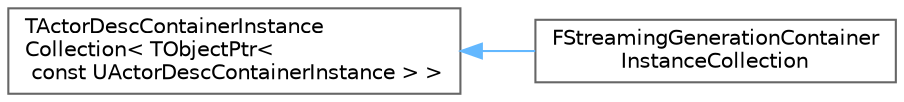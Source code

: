 digraph "Graphical Class Hierarchy"
{
 // INTERACTIVE_SVG=YES
 // LATEX_PDF_SIZE
  bgcolor="transparent";
  edge [fontname=Helvetica,fontsize=10,labelfontname=Helvetica,labelfontsize=10];
  node [fontname=Helvetica,fontsize=10,shape=box,height=0.2,width=0.4];
  rankdir="LR";
  Node0 [id="Node000000",label="TActorDescContainerInstance\lCollection\< TObjectPtr\<\l const UActorDescContainerInstance \> \>",height=0.2,width=0.4,color="grey40", fillcolor="white", style="filled",URL="$d3/dd1/classTActorDescContainerInstanceCollection.html",tooltip=" "];
  Node0 -> Node1 [id="edge6059_Node000000_Node000001",dir="back",color="steelblue1",style="solid",tooltip=" "];
  Node1 [id="Node000001",label="FStreamingGenerationContainer\lInstanceCollection",height=0.2,width=0.4,color="grey40", fillcolor="white", style="filled",URL="$d5/da1/classFStreamingGenerationContainerInstanceCollection.html",tooltip=" "];
}
